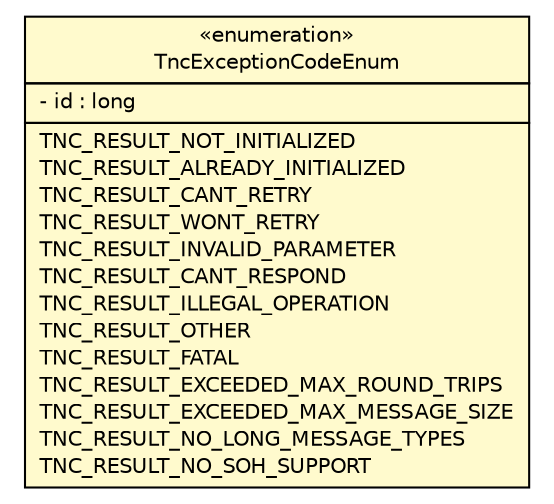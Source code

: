 #!/usr/local/bin/dot
#
# Class diagram 
# Generated by UMLGraph version R5_6 (http://www.umlgraph.org/)
#

digraph G {
	edge [fontname="Helvetica",fontsize=10,labelfontname="Helvetica",labelfontsize=10];
	node [fontname="Helvetica",fontsize=10,shape=plaintext];
	nodesep=0.25;
	ranksep=0.5;
	// de.hsbremen.tc.tnc.exception.enums.TncExceptionCodeEnum
	c1176 [label=<<table title="de.hsbremen.tc.tnc.exception.enums.TncExceptionCodeEnum" border="0" cellborder="1" cellspacing="0" cellpadding="2" port="p" bgcolor="lemonChiffon" href="./TncExceptionCodeEnum.html">
		<tr><td><table border="0" cellspacing="0" cellpadding="1">
<tr><td align="center" balign="center"> &#171;enumeration&#187; </td></tr>
<tr><td align="center" balign="center"> TncExceptionCodeEnum </td></tr>
		</table></td></tr>
		<tr><td><table border="0" cellspacing="0" cellpadding="1">
<tr><td align="left" balign="left"> - id : long </td></tr>
		</table></td></tr>
		<tr><td><table border="0" cellspacing="0" cellpadding="1">
<tr><td align="left" balign="left"> TNC_RESULT_NOT_INITIALIZED </td></tr>
<tr><td align="left" balign="left"> TNC_RESULT_ALREADY_INITIALIZED </td></tr>
<tr><td align="left" balign="left"> TNC_RESULT_CANT_RETRY </td></tr>
<tr><td align="left" balign="left"> TNC_RESULT_WONT_RETRY </td></tr>
<tr><td align="left" balign="left"> TNC_RESULT_INVALID_PARAMETER </td></tr>
<tr><td align="left" balign="left"> TNC_RESULT_CANT_RESPOND </td></tr>
<tr><td align="left" balign="left"> TNC_RESULT_ILLEGAL_OPERATION </td></tr>
<tr><td align="left" balign="left"> TNC_RESULT_OTHER </td></tr>
<tr><td align="left" balign="left"> TNC_RESULT_FATAL </td></tr>
<tr><td align="left" balign="left"> TNC_RESULT_EXCEEDED_MAX_ROUND_TRIPS </td></tr>
<tr><td align="left" balign="left"> TNC_RESULT_EXCEEDED_MAX_MESSAGE_SIZE </td></tr>
<tr><td align="left" balign="left"> TNC_RESULT_NO_LONG_MESSAGE_TYPES </td></tr>
<tr><td align="left" balign="left"> TNC_RESULT_NO_SOH_SUPPORT </td></tr>
		</table></td></tr>
		</table>>, URL="./TncExceptionCodeEnum.html", fontname="Helvetica", fontcolor="black", fontsize=10.0];
}

